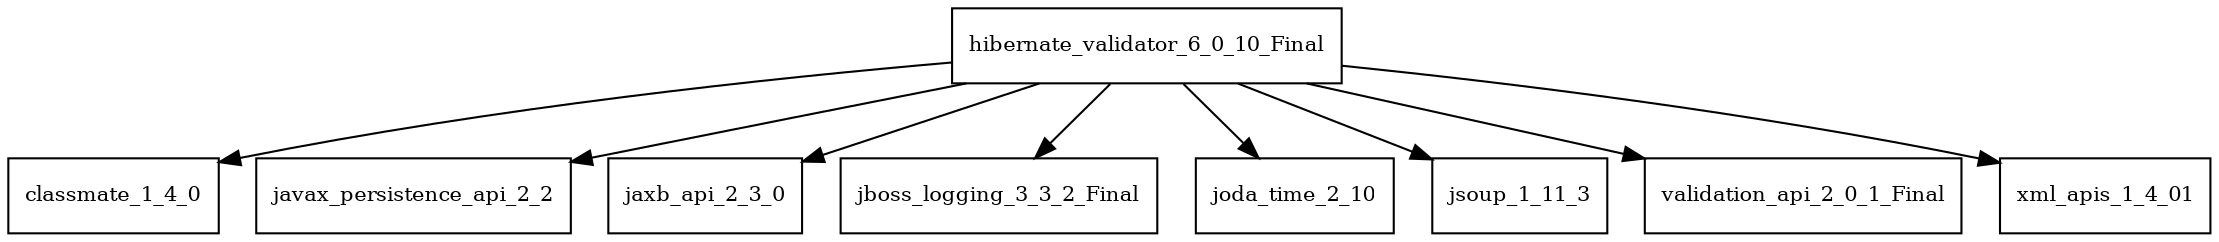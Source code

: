 digraph hibernate_validator_6_0_10_Final_dependencies {
  node [shape = box, fontsize=10.0];
  hibernate_validator_6_0_10_Final -> classmate_1_4_0;
  hibernate_validator_6_0_10_Final -> javax_persistence_api_2_2;
  hibernate_validator_6_0_10_Final -> jaxb_api_2_3_0;
  hibernate_validator_6_0_10_Final -> jboss_logging_3_3_2_Final;
  hibernate_validator_6_0_10_Final -> joda_time_2_10;
  hibernate_validator_6_0_10_Final -> jsoup_1_11_3;
  hibernate_validator_6_0_10_Final -> validation_api_2_0_1_Final;
  hibernate_validator_6_0_10_Final -> xml_apis_1_4_01;
}
